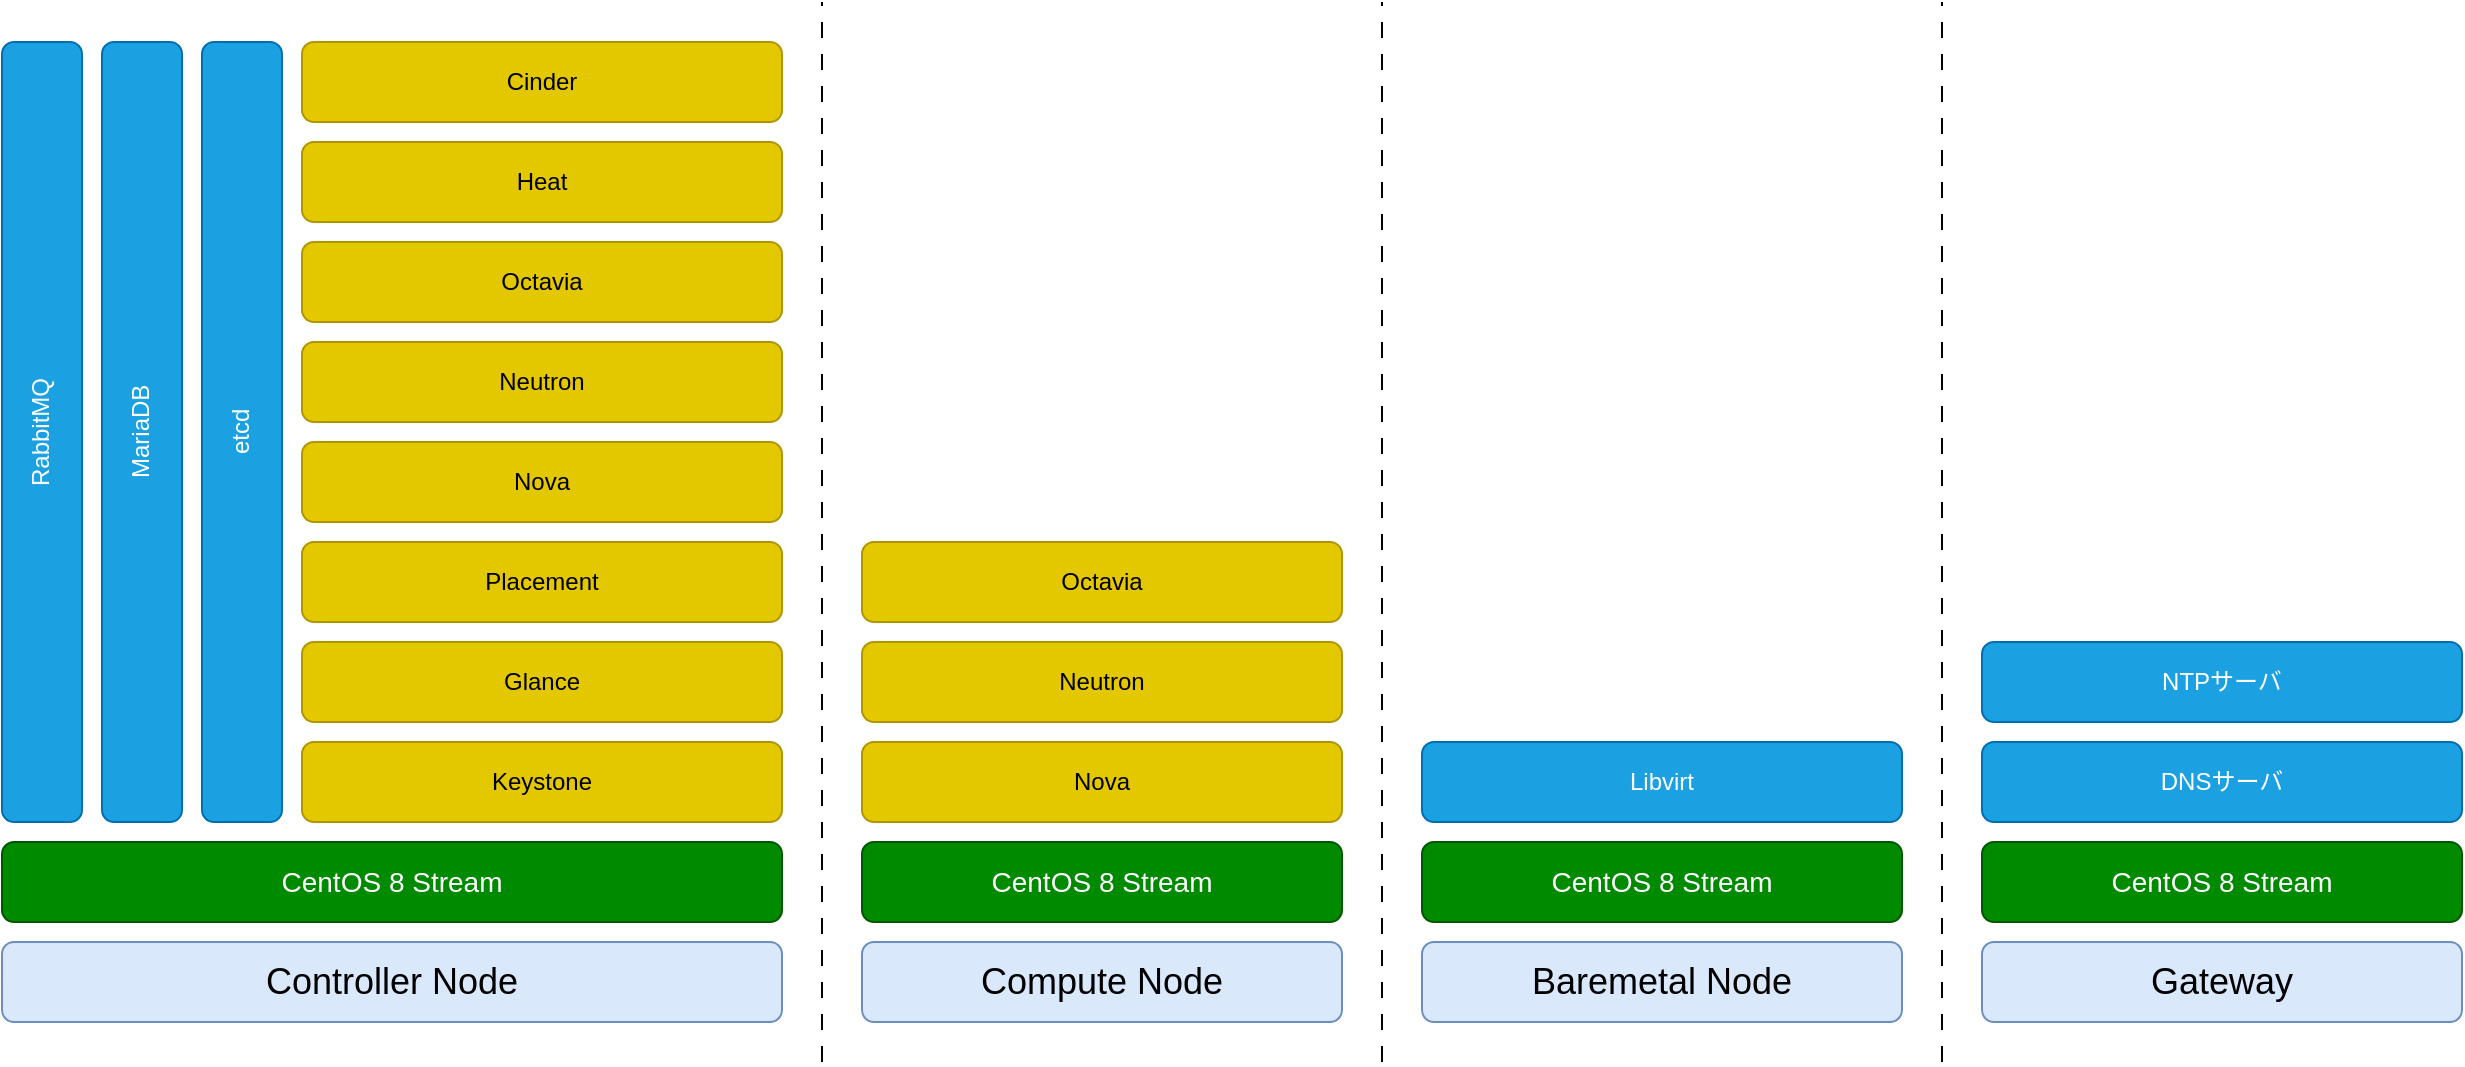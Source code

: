 <mxfile version="24.3.1" type="device">
  <diagram name="ページ1" id="6O8cq4Rfigk1k-ii5kAo">
    <mxGraphModel dx="2918" dy="1834" grid="1" gridSize="10" guides="1" tooltips="1" connect="1" arrows="1" fold="1" page="1" pageScale="1" pageWidth="827" pageHeight="1169" math="0" shadow="0">
      <root>
        <mxCell id="0" />
        <object label="ソフトウェア" id="ExSx5SIZApUU_Iw7rpWn-6">
          <mxCell style="locked=1;" parent="0" />
        </object>
        <mxCell id="ExSx5SIZApUU_Iw7rpWn-7" value="&lt;font style=&quot;font-size: 18px;&quot;&gt;Controller Node&lt;/font&gt;" style="rounded=1;whiteSpace=wrap;html=1;fillColor=#dae8fc;strokeColor=#6c8ebf;" parent="ExSx5SIZApUU_Iw7rpWn-6" vertex="1">
          <mxGeometry x="-550" y="120" width="390" height="40" as="geometry" />
        </mxCell>
        <mxCell id="ExSx5SIZApUU_Iw7rpWn-8" value="&lt;font style=&quot;font-size: 18px;&quot;&gt;Baremetal Node&lt;/font&gt;" style="rounded=1;whiteSpace=wrap;html=1;fillColor=#dae8fc;strokeColor=#6c8ebf;" parent="ExSx5SIZApUU_Iw7rpWn-6" vertex="1">
          <mxGeometry x="160" y="120" width="240" height="40" as="geometry" />
        </mxCell>
        <mxCell id="ExSx5SIZApUU_Iw7rpWn-9" value="&lt;div style=&quot;font-size: 18px;&quot;&gt;&lt;font style=&quot;font-size: 18px;&quot;&gt;Gateway&lt;/font&gt;&lt;/div&gt;" style="rounded=1;whiteSpace=wrap;html=1;fillColor=#dae8fc;strokeColor=#6c8ebf;" parent="ExSx5SIZApUU_Iw7rpWn-6" vertex="1">
          <mxGeometry x="440" y="120" width="240" height="40" as="geometry" />
        </mxCell>
        <mxCell id="ExSx5SIZApUU_Iw7rpWn-39" value="&lt;font style=&quot;font-size: 14px;&quot;&gt;CentOS 8 Stream&lt;/font&gt;" style="rounded=1;whiteSpace=wrap;html=1;fillColor=#008a00;strokeColor=#005700;fontColor=#ffffff;" parent="ExSx5SIZApUU_Iw7rpWn-6" vertex="1">
          <mxGeometry x="440" y="70" width="240" height="40" as="geometry" />
        </mxCell>
        <mxCell id="ExSx5SIZApUU_Iw7rpWn-40" value="&lt;font style=&quot;font-size: 14px;&quot;&gt;CentOS 8 Stream&lt;/font&gt;" style="rounded=1;whiteSpace=wrap;html=1;fillColor=#008a00;strokeColor=#005700;fontColor=#ffffff;" parent="ExSx5SIZApUU_Iw7rpWn-6" vertex="1">
          <mxGeometry x="160" y="70" width="240" height="40" as="geometry" />
        </mxCell>
        <mxCell id="ExSx5SIZApUU_Iw7rpWn-41" value="&lt;font style=&quot;font-size: 14px;&quot;&gt;CentOS 8 Stream&lt;/font&gt;" style="rounded=1;whiteSpace=wrap;html=1;fillColor=#008a00;strokeColor=#005700;fontColor=#ffffff;" parent="ExSx5SIZApUU_Iw7rpWn-6" vertex="1">
          <mxGeometry x="-550" y="70" width="390" height="40" as="geometry" />
        </mxCell>
        <mxCell id="ExSx5SIZApUU_Iw7rpWn-43" value="&lt;div&gt;DNSサーバ&lt;/div&gt;" style="rounded=1;whiteSpace=wrap;html=1;fillColor=#1ba1e2;strokeColor=#006EAF;fontColor=#ffffff;" parent="ExSx5SIZApUU_Iw7rpWn-6" vertex="1">
          <mxGeometry x="440" y="20" width="240" height="40" as="geometry" />
        </mxCell>
        <mxCell id="ExSx5SIZApUU_Iw7rpWn-44" value="NTPサーバ" style="rounded=1;whiteSpace=wrap;html=1;fillColor=#1ba1e2;strokeColor=#006EAF;fontColor=#ffffff;" parent="ExSx5SIZApUU_Iw7rpWn-6" vertex="1">
          <mxGeometry x="440" y="-30" width="240" height="40" as="geometry" />
        </mxCell>
        <mxCell id="ExSx5SIZApUU_Iw7rpWn-46" value="Keystone" style="rounded=1;whiteSpace=wrap;html=1;fillColor=#e3c800;strokeColor=#B09500;fontColor=#000000;" parent="ExSx5SIZApUU_Iw7rpWn-6" vertex="1">
          <mxGeometry x="-400" y="20" width="240" height="40" as="geometry" />
        </mxCell>
        <mxCell id="ExSx5SIZApUU_Iw7rpWn-49" value="RabbitMQ" style="rounded=1;whiteSpace=wrap;html=1;fillColor=#1ba1e2;strokeColor=#006EAF;direction=north;textDirection=vertical-rl;rotation=-180;fontColor=#ffffff;" parent="ExSx5SIZApUU_Iw7rpWn-6" vertex="1">
          <mxGeometry x="-550" y="-330" width="40" height="390" as="geometry" />
        </mxCell>
        <mxCell id="ExSx5SIZApUU_Iw7rpWn-51" value="MariaDB" style="rounded=1;whiteSpace=wrap;html=1;fillColor=#1ba1e2;strokeColor=#006EAF;direction=north;textDirection=vertical-rl;rotation=-180;fontColor=#ffffff;" parent="ExSx5SIZApUU_Iw7rpWn-6" vertex="1">
          <mxGeometry x="-500" y="-330" width="40" height="390" as="geometry" />
        </mxCell>
        <mxCell id="ExSx5SIZApUU_Iw7rpWn-52" value="etcd" style="rounded=1;whiteSpace=wrap;html=1;fillColor=#1ba1e2;strokeColor=#006EAF;direction=north;textDirection=vertical-rl;rotation=-180;fontColor=#ffffff;" parent="ExSx5SIZApUU_Iw7rpWn-6" vertex="1">
          <mxGeometry x="-450" y="-330" width="40" height="390" as="geometry" />
        </mxCell>
        <mxCell id="ExSx5SIZApUU_Iw7rpWn-54" value="Glance" style="rounded=1;whiteSpace=wrap;html=1;fillColor=#e3c800;strokeColor=#B09500;fontColor=#000000;" parent="ExSx5SIZApUU_Iw7rpWn-6" vertex="1">
          <mxGeometry x="-400" y="-30" width="240" height="40" as="geometry" />
        </mxCell>
        <mxCell id="ExSx5SIZApUU_Iw7rpWn-55" value="Placement" style="rounded=1;whiteSpace=wrap;html=1;fillColor=#e3c800;strokeColor=#B09500;fontColor=#000000;" parent="ExSx5SIZApUU_Iw7rpWn-6" vertex="1">
          <mxGeometry x="-400" y="-80" width="240" height="40" as="geometry" />
        </mxCell>
        <mxCell id="ExSx5SIZApUU_Iw7rpWn-56" value="Nova" style="rounded=1;whiteSpace=wrap;html=1;fillColor=#e3c800;strokeColor=#B09500;fontColor=#000000;" parent="ExSx5SIZApUU_Iw7rpWn-6" vertex="1">
          <mxGeometry x="-400" y="-130" width="240" height="40" as="geometry" />
        </mxCell>
        <mxCell id="ExSx5SIZApUU_Iw7rpWn-58" value="Neutron" style="rounded=1;whiteSpace=wrap;html=1;fillColor=#e3c800;strokeColor=#B09500;fontColor=#000000;" parent="ExSx5SIZApUU_Iw7rpWn-6" vertex="1">
          <mxGeometry x="-400" y="-180" width="240" height="40" as="geometry" />
        </mxCell>
        <mxCell id="ExSx5SIZApUU_Iw7rpWn-60" value="" style="endArrow=none;html=1;rounded=0;dashed=1;dashPattern=8 8;" parent="ExSx5SIZApUU_Iw7rpWn-6" edge="1">
          <mxGeometry width="50" height="50" relative="1" as="geometry">
            <mxPoint x="420" y="180" as="sourcePoint" />
            <mxPoint x="420" y="-350" as="targetPoint" />
          </mxGeometry>
        </mxCell>
        <mxCell id="ExSx5SIZApUU_Iw7rpWn-61" value="" style="endArrow=none;html=1;rounded=0;dashed=1;dashPattern=8 8;" parent="ExSx5SIZApUU_Iw7rpWn-6" edge="1">
          <mxGeometry width="50" height="50" relative="1" as="geometry">
            <mxPoint x="140" y="180" as="sourcePoint" />
            <mxPoint x="140" y="-350" as="targetPoint" />
          </mxGeometry>
        </mxCell>
        <mxCell id="cqkGdE5jOxsWHkqsSoji-1" value="Octavia" style="rounded=1;whiteSpace=wrap;html=1;fillColor=#e3c800;strokeColor=#B09500;fontColor=#000000;" parent="ExSx5SIZApUU_Iw7rpWn-6" vertex="1">
          <mxGeometry x="-400" y="-230" width="240" height="40" as="geometry" />
        </mxCell>
        <mxCell id="nfMndtaqAt7SIkyzc18q-0" value="Heat" style="rounded=1;whiteSpace=wrap;html=1;fillColor=#e3c800;strokeColor=#B09500;fontColor=#000000;" parent="ExSx5SIZApUU_Iw7rpWn-6" vertex="1">
          <mxGeometry x="-400" y="-280" width="240" height="40" as="geometry" />
        </mxCell>
        <mxCell id="UXSxnWDJ8inHhZq6t_YR-0" value="Cinder" style="rounded=1;whiteSpace=wrap;html=1;fillColor=#e3c800;strokeColor=#B09500;fontColor=#000000;" parent="ExSx5SIZApUU_Iw7rpWn-6" vertex="1">
          <mxGeometry x="-400" y="-330" width="240" height="40" as="geometry" />
        </mxCell>
        <mxCell id="FE9gcxEgiFbbb8fEMV-Z-0" value="" style="endArrow=none;html=1;rounded=0;dashed=1;dashPattern=8 8;" edge="1" parent="ExSx5SIZApUU_Iw7rpWn-6">
          <mxGeometry width="50" height="50" relative="1" as="geometry">
            <mxPoint x="-140" y="180" as="sourcePoint" />
            <mxPoint x="-140" y="-350" as="targetPoint" />
          </mxGeometry>
        </mxCell>
        <mxCell id="FE9gcxEgiFbbb8fEMV-Z-1" value="&lt;font style=&quot;font-size: 18px;&quot;&gt;Compute Node&lt;/font&gt;" style="rounded=1;whiteSpace=wrap;html=1;fillColor=#dae8fc;strokeColor=#6c8ebf;" vertex="1" parent="ExSx5SIZApUU_Iw7rpWn-6">
          <mxGeometry x="-120" y="120" width="240" height="40" as="geometry" />
        </mxCell>
        <mxCell id="FE9gcxEgiFbbb8fEMV-Z-2" value="&lt;font style=&quot;font-size: 14px;&quot;&gt;CentOS 8 Stream&lt;/font&gt;" style="rounded=1;whiteSpace=wrap;html=1;fillColor=#008a00;strokeColor=#005700;fontColor=#ffffff;" vertex="1" parent="ExSx5SIZApUU_Iw7rpWn-6">
          <mxGeometry x="-120" y="70" width="240" height="40" as="geometry" />
        </mxCell>
        <mxCell id="FE9gcxEgiFbbb8fEMV-Z-3" value="Nova" style="rounded=1;whiteSpace=wrap;html=1;fillColor=#e3c800;strokeColor=#B09500;fontColor=#000000;" vertex="1" parent="ExSx5SIZApUU_Iw7rpWn-6">
          <mxGeometry x="-120" y="20" width="240" height="40" as="geometry" />
        </mxCell>
        <mxCell id="FE9gcxEgiFbbb8fEMV-Z-4" value="Neutron" style="rounded=1;whiteSpace=wrap;html=1;fillColor=#e3c800;strokeColor=#B09500;fontColor=#000000;" vertex="1" parent="ExSx5SIZApUU_Iw7rpWn-6">
          <mxGeometry x="-120" y="-30" width="240" height="40" as="geometry" />
        </mxCell>
        <mxCell id="FE9gcxEgiFbbb8fEMV-Z-5" value="Octavia" style="rounded=1;whiteSpace=wrap;html=1;fillColor=#e3c800;strokeColor=#B09500;fontColor=#000000;" vertex="1" parent="ExSx5SIZApUU_Iw7rpWn-6">
          <mxGeometry x="-120" y="-80" width="240" height="40" as="geometry" />
        </mxCell>
        <mxCell id="FE9gcxEgiFbbb8fEMV-Z-6" value="Libvirt" style="rounded=1;whiteSpace=wrap;html=1;fillColor=#1ba1e2;strokeColor=#006EAF;fontColor=#ffffff;" vertex="1" parent="ExSx5SIZApUU_Iw7rpWn-6">
          <mxGeometry x="160" y="20" width="240" height="40" as="geometry" />
        </mxCell>
      </root>
    </mxGraphModel>
  </diagram>
</mxfile>
